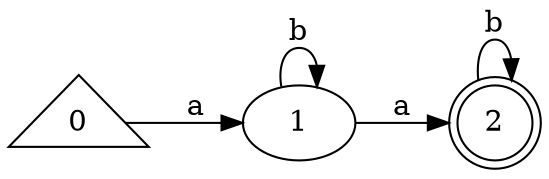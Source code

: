 digraph {
	graph [rankdir=LR]
	0 [shape=triangle]
	2 [shape=doublecircle]
	0 -> 1 [label=a]
	1 -> 2 [label=a]
	1 -> 1 [label=b]
	2 -> 2 [label=b]
}
